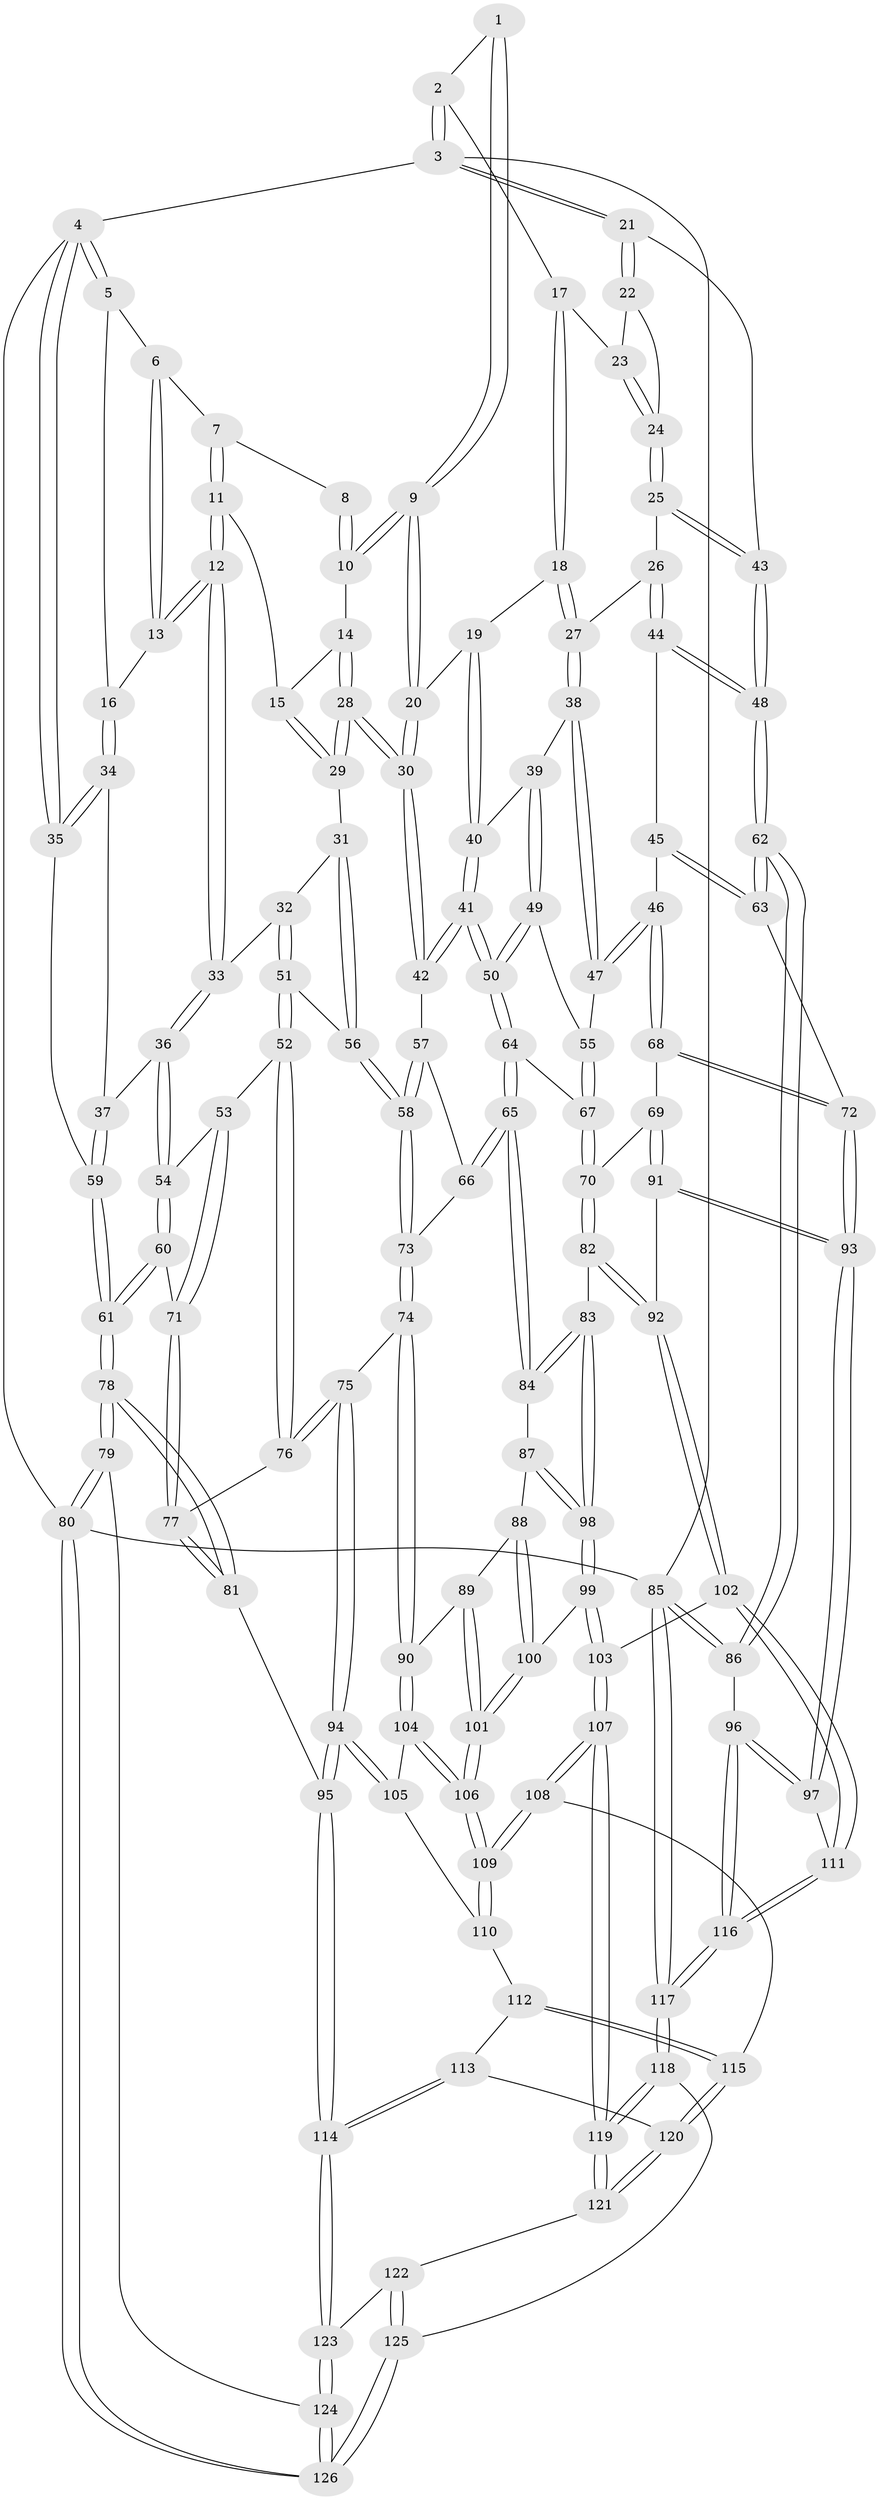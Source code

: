 // Generated by graph-tools (version 1.1) at 2025/03/03/09/25 03:03:23]
// undirected, 126 vertices, 312 edges
graph export_dot {
graph [start="1"]
  node [color=gray90,style=filled];
  1 [pos="+0.513307101279539+0"];
  2 [pos="+0.8076017679673478+0"];
  3 [pos="+1+0"];
  4 [pos="+0+0"];
  5 [pos="+0+0"];
  6 [pos="+0.21563020264050872+0"];
  7 [pos="+0.2388231920485676+0"];
  8 [pos="+0.3406169586885939+0"];
  9 [pos="+0.4844371883193127+0.059408227996297566"];
  10 [pos="+0.4128402459677753+0.06747354014078097"];
  11 [pos="+0.28510232081642234+0.08124191318462715"];
  12 [pos="+0.2789538103445101+0.09455717937154935"];
  13 [pos="+0.11295892716630018+0.04161558641571068"];
  14 [pos="+0.4084825397880359+0.07000785325618498"];
  15 [pos="+0.4019565920350318+0.07084973657564322"];
  16 [pos="+0.06663316580571425+0.10291808853735063"];
  17 [pos="+0.7999317280931975+0"];
  18 [pos="+0.7173508810775547+0.05427776662642581"];
  19 [pos="+0.6870955982538139+0.08489716346185953"];
  20 [pos="+0.5526639652583014+0.12791823300026917"];
  21 [pos="+1+0.13194307330350621"];
  22 [pos="+0.9625877513771074+0.12187702748838554"];
  23 [pos="+0.8381214065325001+0"];
  24 [pos="+0.9049097477416495+0.1986514738713363"];
  25 [pos="+0.9015876972341225+0.20501668461190592"];
  26 [pos="+0.8977094022970176+0.20739902655968417"];
  27 [pos="+0.8425315883113691+0.19966877288581417"];
  28 [pos="+0.42723475767776214+0.24641349670372378"];
  29 [pos="+0.36072457765594823+0.24186504851853155"];
  30 [pos="+0.48265616475371137+0.26243126933060146"];
  31 [pos="+0.34953377931219+0.24134721504355877"];
  32 [pos="+0.2631988037863334+0.19608556841438834"];
  33 [pos="+0.25782424932299364+0.19313267664607967"];
  34 [pos="+0.06317024493512902+0.11161011638064591"];
  35 [pos="+0+0.11475139648623689"];
  36 [pos="+0.15660816286290255+0.23649050825962"];
  37 [pos="+0.1534942650388551+0.23318336611676488"];
  38 [pos="+0.7886255386822391+0.273983353218645"];
  39 [pos="+0.705443394375113+0.24487664725593322"];
  40 [pos="+0.6881139310219488+0.22564640303345057"];
  41 [pos="+0.5591376707731457+0.32215629220504366"];
  42 [pos="+0.4937942364166859+0.2826086951911919"];
  43 [pos="+1+0.29168979423802444"];
  44 [pos="+0.9116900321902033+0.30120733848839426"];
  45 [pos="+0.8819738891169121+0.34011191322092693"];
  46 [pos="+0.8103525726894966+0.37853710657245115"];
  47 [pos="+0.7986521302729968+0.36953807513128883"];
  48 [pos="+1+0.3820875056081616"];
  49 [pos="+0.7008082504865082+0.3187499819243326"];
  50 [pos="+0.5725945799867224+0.3410591855842285"];
  51 [pos="+0.28386517618601287+0.40922695486630434"];
  52 [pos="+0.22738368316793378+0.411458425008636"];
  53 [pos="+0.19608432949660862+0.3821833946467119"];
  54 [pos="+0.15154848211959937+0.2507787392137637"];
  55 [pos="+0.7575557524707884+0.3696699693347577"];
  56 [pos="+0.3122391212045472+0.40910476462336737"];
  57 [pos="+0.4857588670889686+0.2970105225404135"];
  58 [pos="+0.3629848693921152+0.4456284546390425"];
  59 [pos="+0+0.19502339618476117"];
  60 [pos="+0+0.3698065648082565"];
  61 [pos="+0+0.39243935949903525"];
  62 [pos="+1+0.4721443579295212"];
  63 [pos="+1+0.4745007181180583"];
  64 [pos="+0.6088763184490323+0.4368178974531239"];
  65 [pos="+0.5819222245275154+0.4951209777536864"];
  66 [pos="+0.4685828258248673+0.4640391388908377"];
  67 [pos="+0.6312191790793004+0.4354282665626319"];
  68 [pos="+0.8357988570213789+0.4801107195312205"];
  69 [pos="+0.8342038564684745+0.482061771164367"];
  70 [pos="+0.7668208155305923+0.5053451337778357"];
  71 [pos="+0.08870667506266451+0.45332366262640095"];
  72 [pos="+0.9587914143910143+0.4905865505540655"];
  73 [pos="+0.3776900321092643+0.4822853279524995"];
  74 [pos="+0.36616778300779773+0.5587961909222987"];
  75 [pos="+0.25024723973970897+0.5800530728328726"];
  76 [pos="+0.20865939456568464+0.5167985185786536"];
  77 [pos="+0.10283849933909382+0.5160153879228995"];
  78 [pos="+0+0.7368948430994675"];
  79 [pos="+0+0.7963675120209148"];
  80 [pos="+0+1"];
  81 [pos="+0+0.7158780976155984"];
  82 [pos="+0.7071288086226847+0.5832234192399649"];
  83 [pos="+0.7013003174249502+0.581476984690102"];
  84 [pos="+0.5819776444307244+0.5073784316414002"];
  85 [pos="+1+1"];
  86 [pos="+1+0.7520072388303036"];
  87 [pos="+0.5615080556872903+0.5449789007856026"];
  88 [pos="+0.5593783731519475+0.5469628021450451"];
  89 [pos="+0.4412627007204238+0.5812115783684125"];
  90 [pos="+0.389771846831243+0.5849070471351191"];
  91 [pos="+0.8378815409066314+0.6370785249623225"];
  92 [pos="+0.7441066533494087+0.6623672960879378"];
  93 [pos="+0.8885357093718+0.6649672910747205"];
  94 [pos="+0.17216077857512632+0.7215235199562002"];
  95 [pos="+0.1456008961311341+0.7530355821932905"];
  96 [pos="+1+0.7657128290341495"];
  97 [pos="+0.9345841006277225+0.7140467733394611"];
  98 [pos="+0.6216621696229245+0.6376222416842765"];
  99 [pos="+0.6220701815174807+0.6451637269545594"];
  100 [pos="+0.5347892107976366+0.6767799660919434"];
  101 [pos="+0.5339842803223388+0.6782944138429865"];
  102 [pos="+0.6990673590415807+0.7474137188063666"];
  103 [pos="+0.6908929720036638+0.7477806470336232"];
  104 [pos="+0.3945372408053888+0.6399856239499195"];
  105 [pos="+0.38381124958159457+0.671333753775135"];
  106 [pos="+0.5271663665689542+0.7049012374550787"];
  107 [pos="+0.6102711813952227+0.7771644364677106"];
  108 [pos="+0.5318884991275635+0.7270318351131481"];
  109 [pos="+0.5315946127930726+0.7260855242224563"];
  110 [pos="+0.3866114933265837+0.7033832988349082"];
  111 [pos="+0.7577770901995277+0.807177163019962"];
  112 [pos="+0.3866076592030009+0.7034749799060032"];
  113 [pos="+0.2936131313853653+0.7892120688196356"];
  114 [pos="+0.19174354895453427+0.8076932946741012"];
  115 [pos="+0.43749084597699617+0.7957890441882997"];
  116 [pos="+0.801622448315174+0.9656303426951383"];
  117 [pos="+0.7414375981754563+1"];
  118 [pos="+0.6589563870732735+1"];
  119 [pos="+0.5663021510107508+0.9046107737534393"];
  120 [pos="+0.4288770084045275+0.8223326854451111"];
  121 [pos="+0.43660819700876435+0.8564079020333634"];
  122 [pos="+0.3883449841744843+0.9150921734372369"];
  123 [pos="+0.20059544388898312+0.838722881794821"];
  124 [pos="+0.1929452152662635+0.9799036746723357"];
  125 [pos="+0.381153499789665+1"];
  126 [pos="+0.20455867813370612+1"];
  1 -- 2;
  1 -- 9;
  1 -- 9;
  2 -- 3;
  2 -- 3;
  2 -- 17;
  3 -- 4;
  3 -- 21;
  3 -- 21;
  3 -- 85;
  4 -- 5;
  4 -- 5;
  4 -- 35;
  4 -- 35;
  4 -- 80;
  5 -- 6;
  5 -- 16;
  6 -- 7;
  6 -- 13;
  6 -- 13;
  7 -- 8;
  7 -- 11;
  7 -- 11;
  8 -- 10;
  8 -- 10;
  9 -- 10;
  9 -- 10;
  9 -- 20;
  9 -- 20;
  10 -- 14;
  11 -- 12;
  11 -- 12;
  11 -- 15;
  12 -- 13;
  12 -- 13;
  12 -- 33;
  12 -- 33;
  13 -- 16;
  14 -- 15;
  14 -- 28;
  14 -- 28;
  15 -- 29;
  15 -- 29;
  16 -- 34;
  16 -- 34;
  17 -- 18;
  17 -- 18;
  17 -- 23;
  18 -- 19;
  18 -- 27;
  18 -- 27;
  19 -- 20;
  19 -- 40;
  19 -- 40;
  20 -- 30;
  20 -- 30;
  21 -- 22;
  21 -- 22;
  21 -- 43;
  22 -- 23;
  22 -- 24;
  23 -- 24;
  23 -- 24;
  24 -- 25;
  24 -- 25;
  25 -- 26;
  25 -- 43;
  25 -- 43;
  26 -- 27;
  26 -- 44;
  26 -- 44;
  27 -- 38;
  27 -- 38;
  28 -- 29;
  28 -- 29;
  28 -- 30;
  28 -- 30;
  29 -- 31;
  30 -- 42;
  30 -- 42;
  31 -- 32;
  31 -- 56;
  31 -- 56;
  32 -- 33;
  32 -- 51;
  32 -- 51;
  33 -- 36;
  33 -- 36;
  34 -- 35;
  34 -- 35;
  34 -- 37;
  35 -- 59;
  36 -- 37;
  36 -- 54;
  36 -- 54;
  37 -- 59;
  37 -- 59;
  38 -- 39;
  38 -- 47;
  38 -- 47;
  39 -- 40;
  39 -- 49;
  39 -- 49;
  40 -- 41;
  40 -- 41;
  41 -- 42;
  41 -- 42;
  41 -- 50;
  41 -- 50;
  42 -- 57;
  43 -- 48;
  43 -- 48;
  44 -- 45;
  44 -- 48;
  44 -- 48;
  45 -- 46;
  45 -- 63;
  45 -- 63;
  46 -- 47;
  46 -- 47;
  46 -- 68;
  46 -- 68;
  47 -- 55;
  48 -- 62;
  48 -- 62;
  49 -- 50;
  49 -- 50;
  49 -- 55;
  50 -- 64;
  50 -- 64;
  51 -- 52;
  51 -- 52;
  51 -- 56;
  52 -- 53;
  52 -- 76;
  52 -- 76;
  53 -- 54;
  53 -- 71;
  53 -- 71;
  54 -- 60;
  54 -- 60;
  55 -- 67;
  55 -- 67;
  56 -- 58;
  56 -- 58;
  57 -- 58;
  57 -- 58;
  57 -- 66;
  58 -- 73;
  58 -- 73;
  59 -- 61;
  59 -- 61;
  60 -- 61;
  60 -- 61;
  60 -- 71;
  61 -- 78;
  61 -- 78;
  62 -- 63;
  62 -- 63;
  62 -- 86;
  62 -- 86;
  63 -- 72;
  64 -- 65;
  64 -- 65;
  64 -- 67;
  65 -- 66;
  65 -- 66;
  65 -- 84;
  65 -- 84;
  66 -- 73;
  67 -- 70;
  67 -- 70;
  68 -- 69;
  68 -- 72;
  68 -- 72;
  69 -- 70;
  69 -- 91;
  69 -- 91;
  70 -- 82;
  70 -- 82;
  71 -- 77;
  71 -- 77;
  72 -- 93;
  72 -- 93;
  73 -- 74;
  73 -- 74;
  74 -- 75;
  74 -- 90;
  74 -- 90;
  75 -- 76;
  75 -- 76;
  75 -- 94;
  75 -- 94;
  76 -- 77;
  77 -- 81;
  77 -- 81;
  78 -- 79;
  78 -- 79;
  78 -- 81;
  78 -- 81;
  79 -- 80;
  79 -- 80;
  79 -- 124;
  80 -- 126;
  80 -- 126;
  80 -- 85;
  81 -- 95;
  82 -- 83;
  82 -- 92;
  82 -- 92;
  83 -- 84;
  83 -- 84;
  83 -- 98;
  83 -- 98;
  84 -- 87;
  85 -- 86;
  85 -- 86;
  85 -- 117;
  85 -- 117;
  86 -- 96;
  87 -- 88;
  87 -- 98;
  87 -- 98;
  88 -- 89;
  88 -- 100;
  88 -- 100;
  89 -- 90;
  89 -- 101;
  89 -- 101;
  90 -- 104;
  90 -- 104;
  91 -- 92;
  91 -- 93;
  91 -- 93;
  92 -- 102;
  92 -- 102;
  93 -- 97;
  93 -- 97;
  94 -- 95;
  94 -- 95;
  94 -- 105;
  94 -- 105;
  95 -- 114;
  95 -- 114;
  96 -- 97;
  96 -- 97;
  96 -- 116;
  96 -- 116;
  97 -- 111;
  98 -- 99;
  98 -- 99;
  99 -- 100;
  99 -- 103;
  99 -- 103;
  100 -- 101;
  100 -- 101;
  101 -- 106;
  101 -- 106;
  102 -- 103;
  102 -- 111;
  102 -- 111;
  103 -- 107;
  103 -- 107;
  104 -- 105;
  104 -- 106;
  104 -- 106;
  105 -- 110;
  106 -- 109;
  106 -- 109;
  107 -- 108;
  107 -- 108;
  107 -- 119;
  107 -- 119;
  108 -- 109;
  108 -- 109;
  108 -- 115;
  109 -- 110;
  109 -- 110;
  110 -- 112;
  111 -- 116;
  111 -- 116;
  112 -- 113;
  112 -- 115;
  112 -- 115;
  113 -- 114;
  113 -- 114;
  113 -- 120;
  114 -- 123;
  114 -- 123;
  115 -- 120;
  115 -- 120;
  116 -- 117;
  116 -- 117;
  117 -- 118;
  117 -- 118;
  118 -- 119;
  118 -- 119;
  118 -- 125;
  119 -- 121;
  119 -- 121;
  120 -- 121;
  120 -- 121;
  121 -- 122;
  122 -- 123;
  122 -- 125;
  122 -- 125;
  123 -- 124;
  123 -- 124;
  124 -- 126;
  124 -- 126;
  125 -- 126;
  125 -- 126;
}
